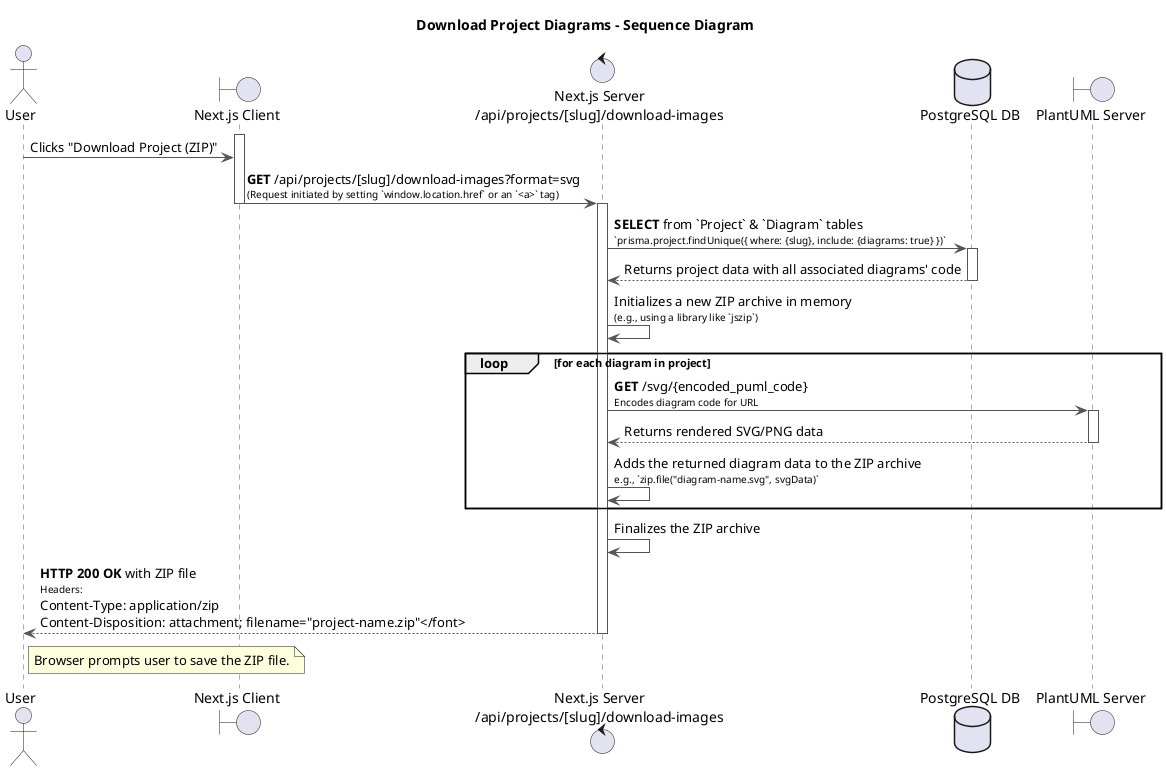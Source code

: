 @startuml
title Download Project Diagrams - Sequence Diagram

actor User
boundary "Next.js Client" as Client
control "Next.js Server\n/api/projects/[slug]/download-images" as Server
database "PostgreSQL DB" as DB
boundary "PlantUML Server" as PlantUML

skinparam sequence {
    ArrowColor #555
    ActorBorderColor #555
    LifeLineBorderColor #555
    ParticipantBorderColor #007bff
    DatabaseBorderColor #d9534f
    ControlBorderColor #5cb85c
    BoundaryBorderColor #f0ad4e
}


activate Client

User -> Client: Clicks "Download Project (ZIP)"
Client -> Server: **GET** /api/projects/[slug]/download-images?format=svg\n<font size=10>(Request initiated by setting `window.location.href` or an `<a>` tag)</font>
deactivate Client
activate Server

Server -> DB: **SELECT** from `Project` & `Diagram` tables\n<font size=10>`prisma.project.findUnique({ where: {slug}, include: {diagrams: true} })`</font>
activate DB
DB --> Server: Returns project data with all associated diagrams' code
deactivate DB

Server -> Server: Initializes a new ZIP archive in memory\n<font size=10>(e.g., using a library like `jszip`)</font>

loop for each diagram in project
    Server -> PlantUML: **GET** /svg/{encoded_puml_code}\n<font size=10>Encodes diagram code for URL</font>
    activate PlantUML
    PlantUML --> Server: Returns rendered SVG/PNG data
    deactivate PlantUML
    Server -> Server: Adds the returned diagram data to the ZIP archive\n<font size=10>e.g., `zip.file("diagram-name.svg", svgData)`</font>
end

Server -> Server: Finalizes the ZIP archive
Server --> User: **HTTP 200 OK** with ZIP file\n<font size=10>Headers:\nContent-Type: application/zip\nContent-Disposition: attachment; filename="project-name.zip"</font>
deactivate Server

note right of User: Browser prompts user to save the ZIP file.

@enduml
